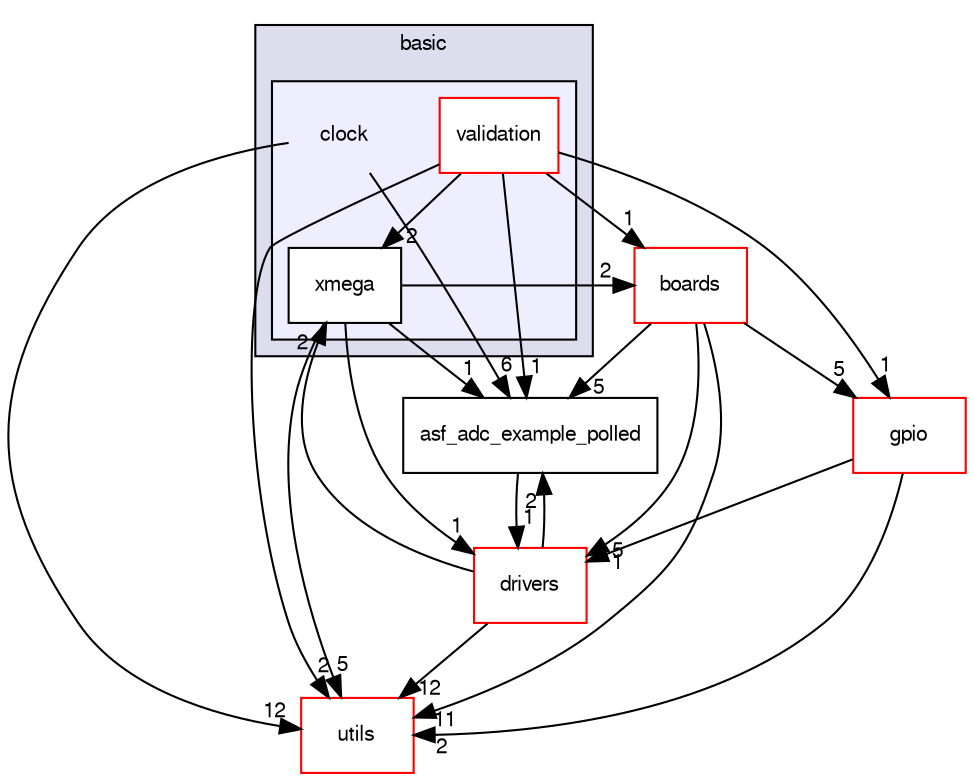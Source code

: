 digraph G {
  compound=true
  node [ fontsize="10", fontname="FreeSans"];
  edge [ labelfontsize="10", labelfontname="FreeSans"];
  subgraph clusterdir_a98c422f485acdaa3b23c4a99b4cb711 {
    graph [ bgcolor="#ddddee", pencolor="black", label="basic" fontname="FreeSans", fontsize="10", URL="dir_a98c422f485acdaa3b23c4a99b4cb711.html"]
  subgraph clusterdir_7052404ef7b2aa53538a0cd5b3cede05 {
    graph [ bgcolor="#eeeeff", pencolor="black", label="" URL="dir_7052404ef7b2aa53538a0cd5b3cede05.html"];
    dir_7052404ef7b2aa53538a0cd5b3cede05 [shape=plaintext label="clock"];
    dir_5be39e10f870757ad72427cb0ab7a04d [shape=box label="validation" color="red" fillcolor="white" style="filled" URL="dir_5be39e10f870757ad72427cb0ab7a04d.html"];
    dir_64a75f7bd2df0ce56752a86201cce5c8 [shape=box label="xmega" color="black" fillcolor="white" style="filled" URL="dir_64a75f7bd2df0ce56752a86201cce5c8.html"];
  }
  }
  dir_48d7c75bc2d65fbf40aa264a7dbfade3 [shape=box label="drivers" fillcolor="white" style="filled" color="red" URL="dir_48d7c75bc2d65fbf40aa264a7dbfade3.html"];
  dir_a3daf184e2a07ef4b49807f50f1e84df [shape=box label="asf_adc_example_polled" URL="dir_a3daf184e2a07ef4b49807f50f1e84df.html"];
  dir_5db777e958396a506e1edeb0520a7064 [shape=box label="gpio" fillcolor="white" style="filled" color="red" URL="dir_5db777e958396a506e1edeb0520a7064.html"];
  dir_e74a7c641d1b032fbb218d42b422d49b [shape=box label="utils" fillcolor="white" style="filled" color="red" URL="dir_e74a7c641d1b032fbb218d42b422d49b.html"];
  dir_ceaab40597b0bf8807a94aba0a007ee7 [shape=box label="boards" fillcolor="white" style="filled" color="red" URL="dir_ceaab40597b0bf8807a94aba0a007ee7.html"];
  dir_48d7c75bc2d65fbf40aa264a7dbfade3->dir_a3daf184e2a07ef4b49807f50f1e84df [headlabel="2", labeldistance=1.5 headhref="dir_000009_000037.html"];
  dir_48d7c75bc2d65fbf40aa264a7dbfade3->dir_e74a7c641d1b032fbb218d42b422d49b [headlabel="12", labeldistance=1.5 headhref="dir_000009_000029.html"];
  dir_48d7c75bc2d65fbf40aa264a7dbfade3->dir_64a75f7bd2df0ce56752a86201cce5c8 [headlabel="2", labeldistance=1.5 headhref="dir_000009_000022.html"];
  dir_a3daf184e2a07ef4b49807f50f1e84df->dir_48d7c75bc2d65fbf40aa264a7dbfade3 [headlabel="1", labeldistance=1.5 headhref="dir_000037_000009.html"];
  dir_5db777e958396a506e1edeb0520a7064->dir_48d7c75bc2d65fbf40aa264a7dbfade3 [headlabel="1", labeldistance=1.5 headhref="dir_000025_000009.html"];
  dir_5db777e958396a506e1edeb0520a7064->dir_e74a7c641d1b032fbb218d42b422d49b [headlabel="2", labeldistance=1.5 headhref="dir_000025_000029.html"];
  dir_64a75f7bd2df0ce56752a86201cce5c8->dir_48d7c75bc2d65fbf40aa264a7dbfade3 [headlabel="1", labeldistance=1.5 headhref="dir_000022_000009.html"];
  dir_64a75f7bd2df0ce56752a86201cce5c8->dir_a3daf184e2a07ef4b49807f50f1e84df [headlabel="1", labeldistance=1.5 headhref="dir_000022_000037.html"];
  dir_64a75f7bd2df0ce56752a86201cce5c8->dir_e74a7c641d1b032fbb218d42b422d49b [headlabel="5", labeldistance=1.5 headhref="dir_000022_000029.html"];
  dir_64a75f7bd2df0ce56752a86201cce5c8->dir_ceaab40597b0bf8807a94aba0a007ee7 [headlabel="2", labeldistance=1.5 headhref="dir_000022_000002.html"];
  dir_ceaab40597b0bf8807a94aba0a007ee7->dir_48d7c75bc2d65fbf40aa264a7dbfade3 [headlabel="5", labeldistance=1.5 headhref="dir_000002_000009.html"];
  dir_ceaab40597b0bf8807a94aba0a007ee7->dir_a3daf184e2a07ef4b49807f50f1e84df [headlabel="5", labeldistance=1.5 headhref="dir_000002_000037.html"];
  dir_ceaab40597b0bf8807a94aba0a007ee7->dir_5db777e958396a506e1edeb0520a7064 [headlabel="5", labeldistance=1.5 headhref="dir_000002_000025.html"];
  dir_ceaab40597b0bf8807a94aba0a007ee7->dir_e74a7c641d1b032fbb218d42b422d49b [headlabel="11", labeldistance=1.5 headhref="dir_000002_000029.html"];
  dir_5be39e10f870757ad72427cb0ab7a04d->dir_a3daf184e2a07ef4b49807f50f1e84df [headlabel="1", labeldistance=1.5 headhref="dir_000020_000037.html"];
  dir_5be39e10f870757ad72427cb0ab7a04d->dir_5db777e958396a506e1edeb0520a7064 [headlabel="1", labeldistance=1.5 headhref="dir_000020_000025.html"];
  dir_5be39e10f870757ad72427cb0ab7a04d->dir_e74a7c641d1b032fbb218d42b422d49b [headlabel="2", labeldistance=1.5 headhref="dir_000020_000029.html"];
  dir_5be39e10f870757ad72427cb0ab7a04d->dir_64a75f7bd2df0ce56752a86201cce5c8 [headlabel="2", labeldistance=1.5 headhref="dir_000020_000022.html"];
  dir_5be39e10f870757ad72427cb0ab7a04d->dir_ceaab40597b0bf8807a94aba0a007ee7 [headlabel="1", labeldistance=1.5 headhref="dir_000020_000002.html"];
  dir_7052404ef7b2aa53538a0cd5b3cede05->dir_a3daf184e2a07ef4b49807f50f1e84df [headlabel="6", labeldistance=1.5 headhref="dir_000019_000037.html"];
  dir_7052404ef7b2aa53538a0cd5b3cede05->dir_e74a7c641d1b032fbb218d42b422d49b [headlabel="12", labeldistance=1.5 headhref="dir_000019_000029.html"];
}
